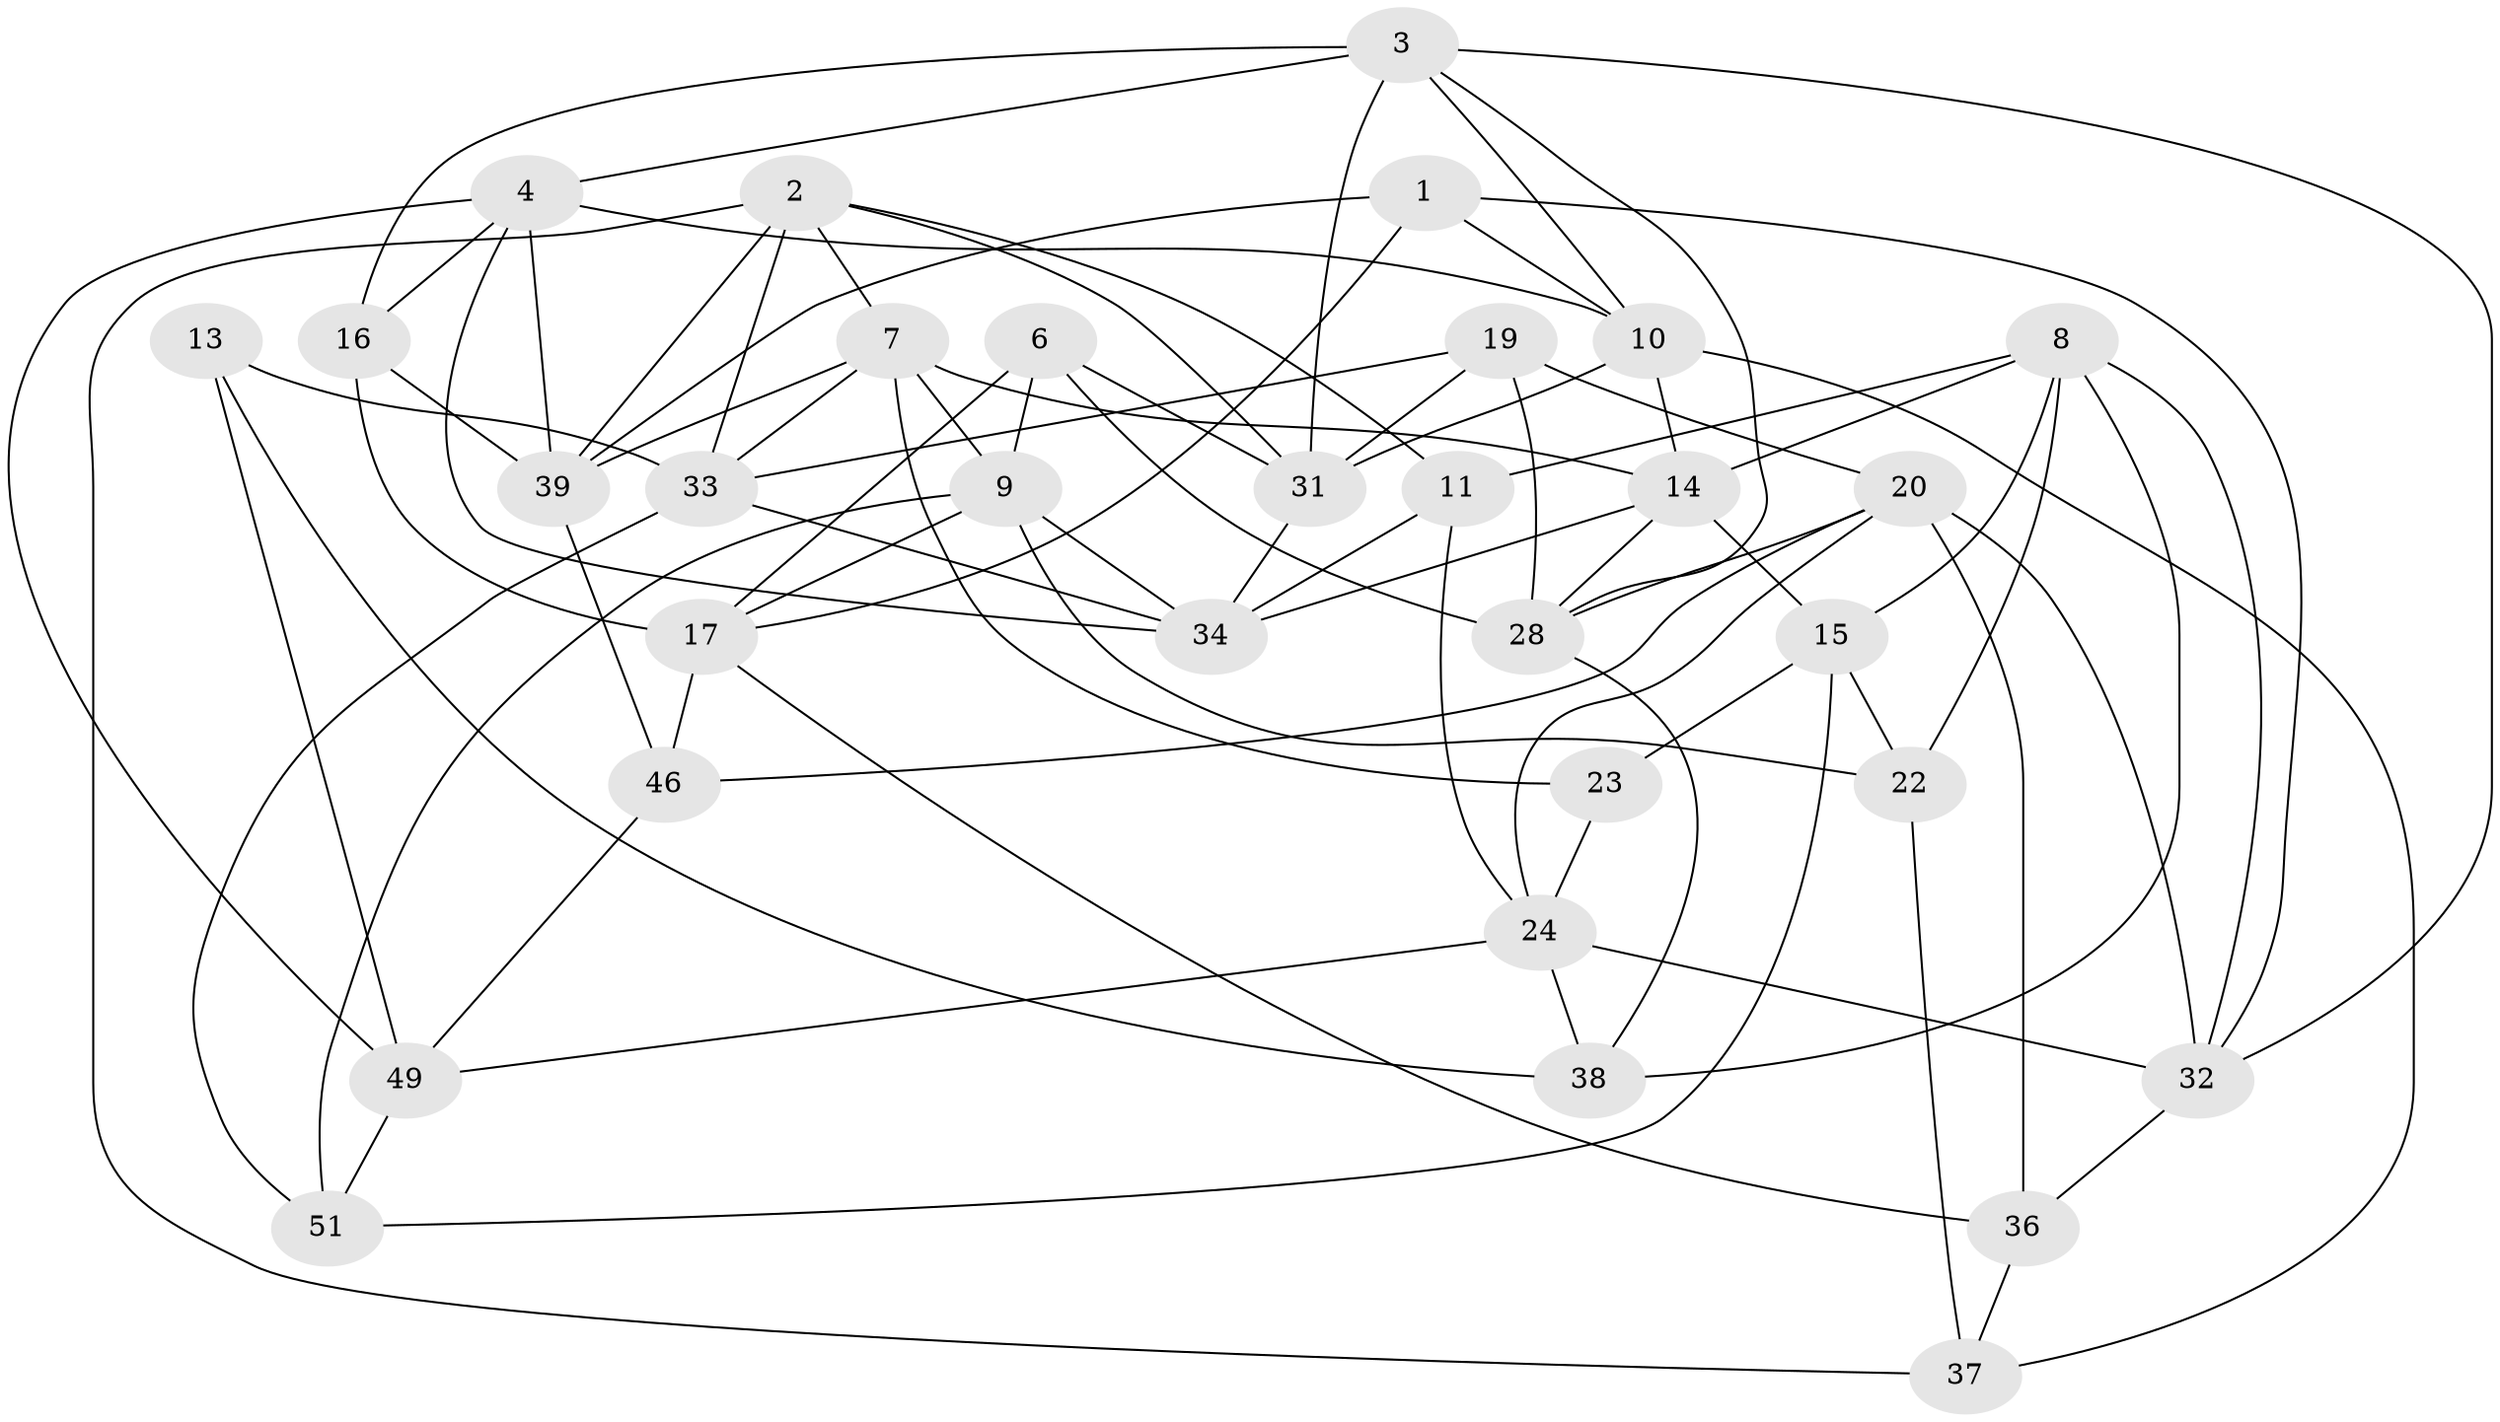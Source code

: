 // original degree distribution, {4: 1.0}
// Generated by graph-tools (version 1.1) at 2025/42/03/06/25 10:42:24]
// undirected, 32 vertices, 81 edges
graph export_dot {
graph [start="1"]
  node [color=gray90,style=filled];
  1;
  2 [super="+12"];
  3 [super="+5"];
  4 [super="+40"];
  6;
  7 [super="+48"];
  8 [super="+18"];
  9 [super="+27"];
  10 [super="+41"];
  11;
  13;
  14 [super="+21"];
  15 [super="+25"];
  16;
  17 [super="+42"];
  19;
  20 [super="+26"];
  22;
  23;
  24 [super="+29"];
  28 [super="+30"];
  31 [super="+44"];
  32 [super="+35"];
  33 [super="+47"];
  34 [super="+43"];
  36;
  37;
  38;
  39 [super="+45"];
  46;
  49 [super="+50"];
  51;
  1 -- 10;
  1 -- 39;
  1 -- 17;
  1 -- 32;
  2 -- 33;
  2 -- 11;
  2 -- 37;
  2 -- 31;
  2 -- 7;
  2 -- 39;
  3 -- 28;
  3 -- 16;
  3 -- 4;
  3 -- 10;
  3 -- 31;
  3 -- 32;
  4 -- 49;
  4 -- 10;
  4 -- 34;
  4 -- 16;
  4 -- 39;
  6 -- 9;
  6 -- 31;
  6 -- 28;
  6 -- 17;
  7 -- 23;
  7 -- 9;
  7 -- 33;
  7 -- 39;
  7 -- 14;
  8 -- 11;
  8 -- 38;
  8 -- 15;
  8 -- 14;
  8 -- 22;
  8 -- 32;
  9 -- 34;
  9 -- 51;
  9 -- 22;
  9 -- 17;
  10 -- 31;
  10 -- 37;
  10 -- 14;
  11 -- 34;
  11 -- 24;
  13 -- 49 [weight=2];
  13 -- 38;
  13 -- 33;
  14 -- 15;
  14 -- 28;
  14 -- 34;
  15 -- 23 [weight=2];
  15 -- 22;
  15 -- 51;
  16 -- 39;
  16 -- 17;
  17 -- 36;
  17 -- 46;
  19 -- 28;
  19 -- 33;
  19 -- 20;
  19 -- 31;
  20 -- 24;
  20 -- 36;
  20 -- 32;
  20 -- 28;
  20 -- 46;
  22 -- 37;
  23 -- 24;
  24 -- 49;
  24 -- 32;
  24 -- 38;
  28 -- 38;
  31 -- 34;
  32 -- 36;
  33 -- 51;
  33 -- 34;
  36 -- 37;
  39 -- 46;
  46 -- 49;
  49 -- 51;
}
